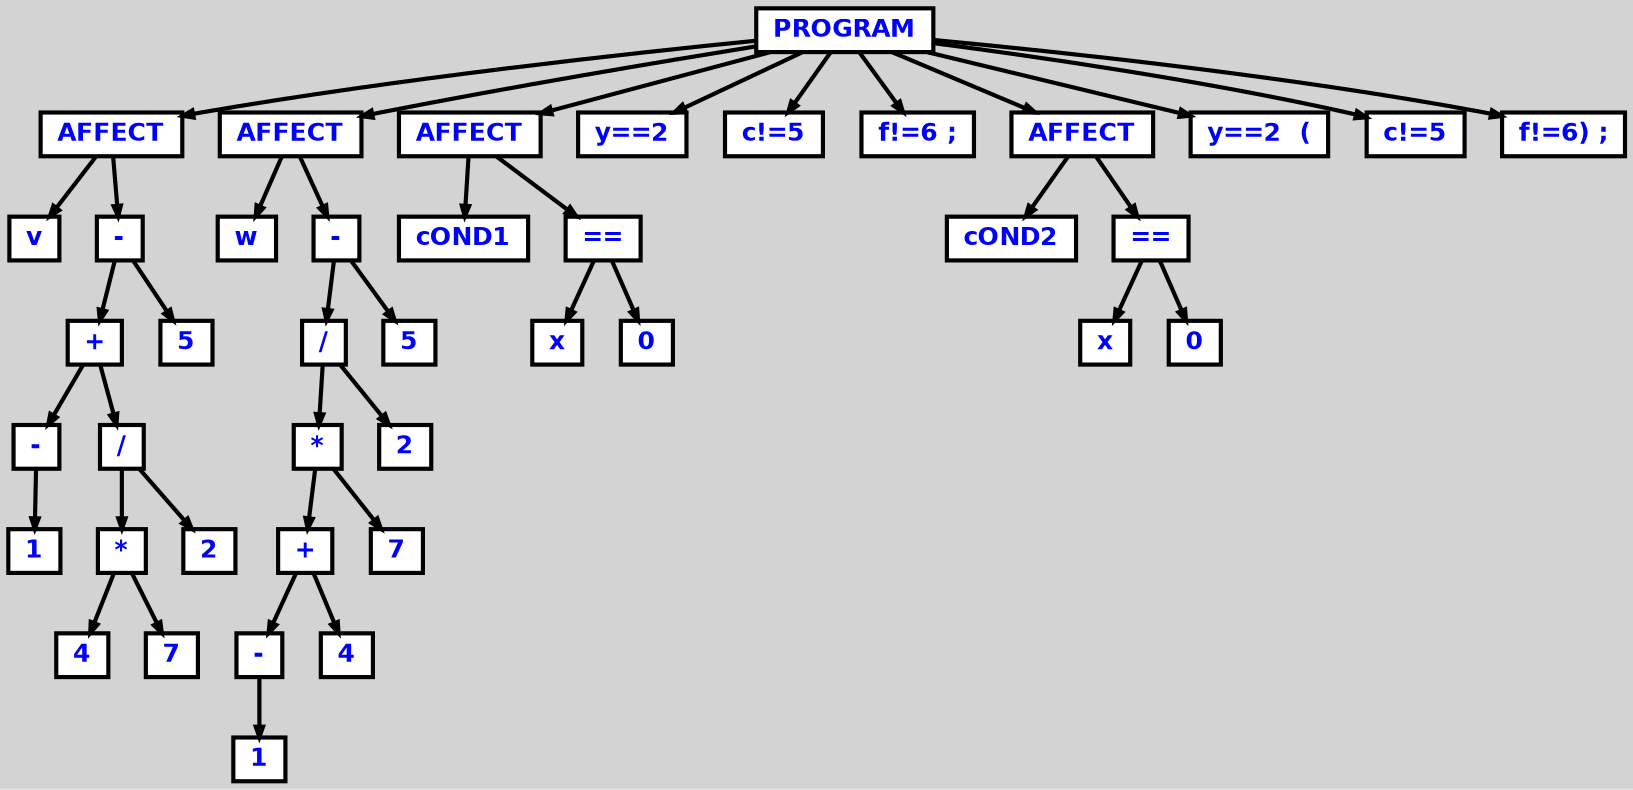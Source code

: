 digraph {

	ordering=out;
	ranksep=.4;
	bgcolor="lightgrey"; node [shape=box, fixedsize=false, fontsize=12, fontname="Helvetica-bold", fontcolor="blue"
		width=.25, height=.25, color="black", fillcolor="white", style="filled, solid, bold"];
	edge [arrowsize=.5, color="black", style="bold"]

  n0 [label="PROGRAM"];
  n1 [label="AFFECT"];
  n1 [label="AFFECT"];
  n2 [label="v"];
  n3 [label="-"];
  n3 [label="-"];
  n4 [label="+"];
  n4 [label="+"];
  n5 [label="-"];
  n5 [label="-"];
  n6 [label="1"];
  n7 [label="/"];
  n7 [label="/"];
  n8 [label="*"];
  n8 [label="*"];
  n9 [label="4"];
  n10 [label="7"];
  n11 [label="2"];
  n12 [label="5"];
  n13 [label="AFFECT"];
  n13 [label="AFFECT"];
  n14 [label="w"];
  n15 [label="-"];
  n15 [label="-"];
  n16 [label="/"];
  n16 [label="/"];
  n17 [label="*"];
  n17 [label="*"];
  n18 [label="+"];
  n18 [label="+"];
  n19 [label="-"];
  n19 [label="-"];
  n20 [label="1"];
  n21 [label="4"];
  n22 [label="7"];
  n23 [label="2"];
  n24 [label="5"];
  n25 [label="AFFECT"];
  n25 [label="AFFECT"];
  n26 [label="cOND1"];
  n27 [label="=="];
  n27 [label="=="];
  n28 [label="x"];
  n29 [label="0"];
  n30 [label="y==2"];
  n31 [label="c!=5"];
  n32 [label="f!=6 ;"];
  n33 [label="AFFECT"];
  n33 [label="AFFECT"];
  n34 [label="cOND2"];
  n35 [label="=="];
  n35 [label="=="];
  n36 [label="x"];
  n37 [label="0"];
  n38 [label="y==2  ("];
  n39 [label="c!=5"];
  n40 [label="f!=6) ;"];

  n0 -> n1 // "PROGRAM" -> "AFFECT"
  n1 -> n2 // "AFFECT" -> "v"
  n1 -> n3 // "AFFECT" -> "-"
  n3 -> n4 // "-" -> "+"
  n4 -> n5 // "+" -> "-"
  n5 -> n6 // "-" -> "1"
  n4 -> n7 // "+" -> "/"
  n7 -> n8 // "/" -> "*"
  n8 -> n9 // "*" -> "4"
  n8 -> n10 // "*" -> "7"
  n7 -> n11 // "/" -> "2"
  n3 -> n12 // "-" -> "5"
  n0 -> n13 // "PROGRAM" -> "AFFECT"
  n13 -> n14 // "AFFECT" -> "w"
  n13 -> n15 // "AFFECT" -> "-"
  n15 -> n16 // "-" -> "/"
  n16 -> n17 // "/" -> "*"
  n17 -> n18 // "*" -> "+"
  n18 -> n19 // "+" -> "-"
  n19 -> n20 // "-" -> "1"
  n18 -> n21 // "+" -> "4"
  n17 -> n22 // "*" -> "7"
  n16 -> n23 // "/" -> "2"
  n15 -> n24 // "-" -> "5"
  n0 -> n25 // "PROGRAM" -> "AFFECT"
  n25 -> n26 // "AFFECT" -> "cOND1"
  n25 -> n27 // "AFFECT" -> "=="
  n27 -> n28 // "==" -> "x"
  n27 -> n29 // "==" -> "0"
  n0 -> n30 // "PROGRAM" -> "y==2"
  n0 -> n31 // "PROGRAM" -> "c!=5"
  n0 -> n32 // "PROGRAM" -> "f!=6 ;"
  n0 -> n33 // "PROGRAM" -> "AFFECT"
  n33 -> n34 // "AFFECT" -> "cOND2"
  n33 -> n35 // "AFFECT" -> "=="
  n35 -> n36 // "==" -> "x"
  n35 -> n37 // "==" -> "0"
  n0 -> n38 // "PROGRAM" -> "y==2  ("
  n0 -> n39 // "PROGRAM" -> "c!=5"
  n0 -> n40 // "PROGRAM" -> "f!=6) ;"

}
